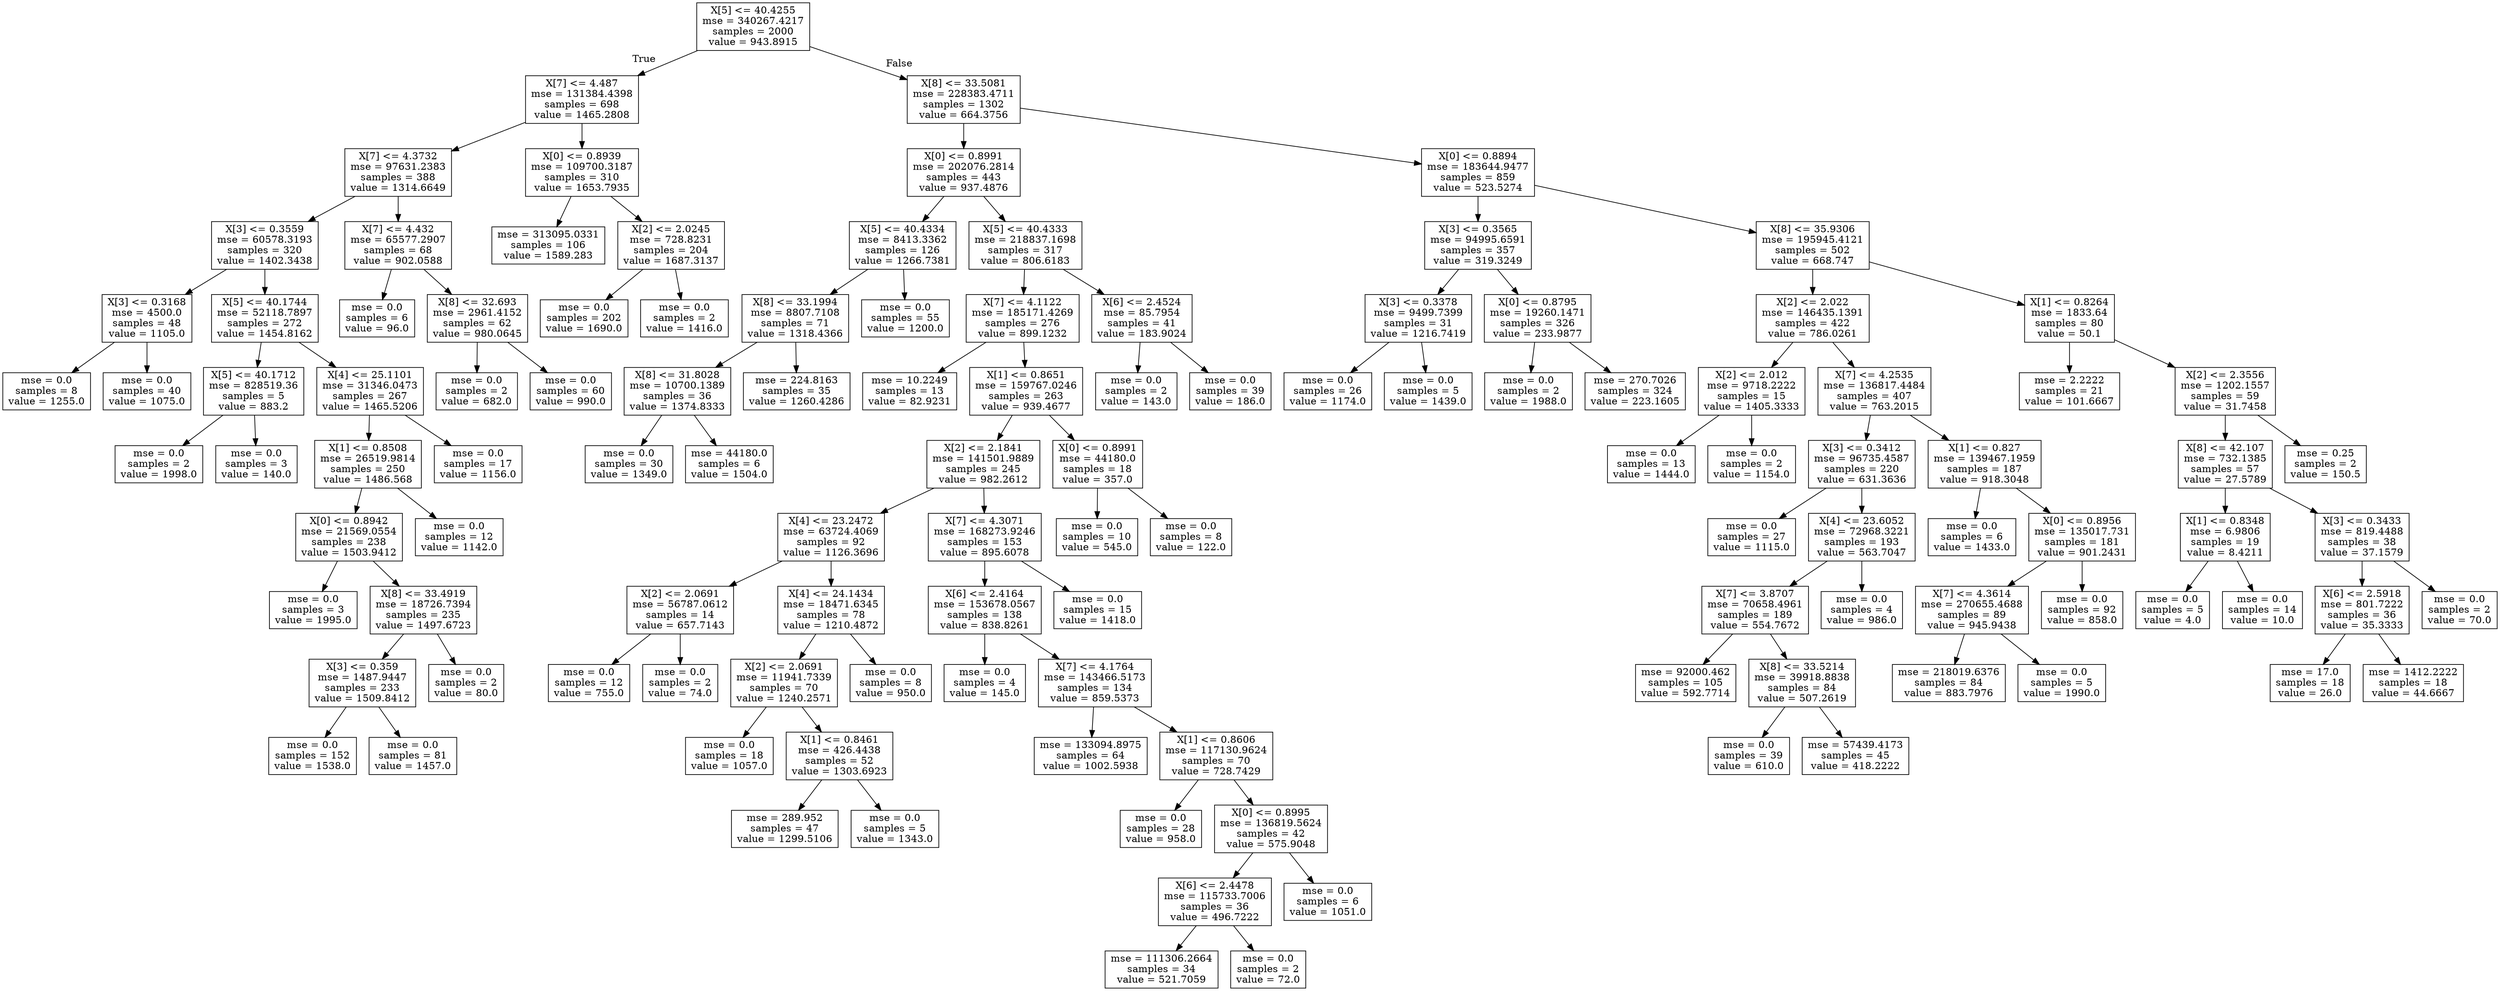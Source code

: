 digraph Tree {
node [shape=box] ;
0 [label="X[5] <= 40.4255\nmse = 340267.4217\nsamples = 2000\nvalue = 943.8915"] ;
1 [label="X[7] <= 4.487\nmse = 131384.4398\nsamples = 698\nvalue = 1465.2808"] ;
0 -> 1 [labeldistance=2.5, labelangle=45, headlabel="True"] ;
2 [label="X[7] <= 4.3732\nmse = 97631.2383\nsamples = 388\nvalue = 1314.6649"] ;
1 -> 2 ;
3 [label="X[3] <= 0.3559\nmse = 60578.3193\nsamples = 320\nvalue = 1402.3438"] ;
2 -> 3 ;
4 [label="X[3] <= 0.3168\nmse = 4500.0\nsamples = 48\nvalue = 1105.0"] ;
3 -> 4 ;
5 [label="mse = 0.0\nsamples = 8\nvalue = 1255.0"] ;
4 -> 5 ;
6 [label="mse = 0.0\nsamples = 40\nvalue = 1075.0"] ;
4 -> 6 ;
7 [label="X[5] <= 40.1744\nmse = 52118.7897\nsamples = 272\nvalue = 1454.8162"] ;
3 -> 7 ;
8 [label="X[5] <= 40.1712\nmse = 828519.36\nsamples = 5\nvalue = 883.2"] ;
7 -> 8 ;
9 [label="mse = 0.0\nsamples = 2\nvalue = 1998.0"] ;
8 -> 9 ;
10 [label="mse = 0.0\nsamples = 3\nvalue = 140.0"] ;
8 -> 10 ;
11 [label="X[4] <= 25.1101\nmse = 31346.0473\nsamples = 267\nvalue = 1465.5206"] ;
7 -> 11 ;
12 [label="X[1] <= 0.8508\nmse = 26519.9814\nsamples = 250\nvalue = 1486.568"] ;
11 -> 12 ;
13 [label="X[0] <= 0.8942\nmse = 21569.0554\nsamples = 238\nvalue = 1503.9412"] ;
12 -> 13 ;
14 [label="mse = 0.0\nsamples = 3\nvalue = 1995.0"] ;
13 -> 14 ;
15 [label="X[8] <= 33.4919\nmse = 18726.7394\nsamples = 235\nvalue = 1497.6723"] ;
13 -> 15 ;
16 [label="X[3] <= 0.359\nmse = 1487.9447\nsamples = 233\nvalue = 1509.8412"] ;
15 -> 16 ;
17 [label="mse = 0.0\nsamples = 152\nvalue = 1538.0"] ;
16 -> 17 ;
18 [label="mse = 0.0\nsamples = 81\nvalue = 1457.0"] ;
16 -> 18 ;
19 [label="mse = 0.0\nsamples = 2\nvalue = 80.0"] ;
15 -> 19 ;
20 [label="mse = 0.0\nsamples = 12\nvalue = 1142.0"] ;
12 -> 20 ;
21 [label="mse = 0.0\nsamples = 17\nvalue = 1156.0"] ;
11 -> 21 ;
22 [label="X[7] <= 4.432\nmse = 65577.2907\nsamples = 68\nvalue = 902.0588"] ;
2 -> 22 ;
23 [label="mse = 0.0\nsamples = 6\nvalue = 96.0"] ;
22 -> 23 ;
24 [label="X[8] <= 32.693\nmse = 2961.4152\nsamples = 62\nvalue = 980.0645"] ;
22 -> 24 ;
25 [label="mse = 0.0\nsamples = 2\nvalue = 682.0"] ;
24 -> 25 ;
26 [label="mse = 0.0\nsamples = 60\nvalue = 990.0"] ;
24 -> 26 ;
27 [label="X[0] <= 0.8939\nmse = 109700.3187\nsamples = 310\nvalue = 1653.7935"] ;
1 -> 27 ;
28 [label="mse = 313095.0331\nsamples = 106\nvalue = 1589.283"] ;
27 -> 28 ;
29 [label="X[2] <= 2.0245\nmse = 728.8231\nsamples = 204\nvalue = 1687.3137"] ;
27 -> 29 ;
30 [label="mse = 0.0\nsamples = 202\nvalue = 1690.0"] ;
29 -> 30 ;
31 [label="mse = 0.0\nsamples = 2\nvalue = 1416.0"] ;
29 -> 31 ;
32 [label="X[8] <= 33.5081\nmse = 228383.4711\nsamples = 1302\nvalue = 664.3756"] ;
0 -> 32 [labeldistance=2.5, labelangle=-45, headlabel="False"] ;
33 [label="X[0] <= 0.8991\nmse = 202076.2814\nsamples = 443\nvalue = 937.4876"] ;
32 -> 33 ;
34 [label="X[5] <= 40.4334\nmse = 8413.3362\nsamples = 126\nvalue = 1266.7381"] ;
33 -> 34 ;
35 [label="X[8] <= 33.1994\nmse = 8807.7108\nsamples = 71\nvalue = 1318.4366"] ;
34 -> 35 ;
36 [label="X[8] <= 31.8028\nmse = 10700.1389\nsamples = 36\nvalue = 1374.8333"] ;
35 -> 36 ;
37 [label="mse = 0.0\nsamples = 30\nvalue = 1349.0"] ;
36 -> 37 ;
38 [label="mse = 44180.0\nsamples = 6\nvalue = 1504.0"] ;
36 -> 38 ;
39 [label="mse = 224.8163\nsamples = 35\nvalue = 1260.4286"] ;
35 -> 39 ;
40 [label="mse = 0.0\nsamples = 55\nvalue = 1200.0"] ;
34 -> 40 ;
41 [label="X[5] <= 40.4333\nmse = 218837.1698\nsamples = 317\nvalue = 806.6183"] ;
33 -> 41 ;
42 [label="X[7] <= 4.1122\nmse = 185171.4269\nsamples = 276\nvalue = 899.1232"] ;
41 -> 42 ;
43 [label="mse = 10.2249\nsamples = 13\nvalue = 82.9231"] ;
42 -> 43 ;
44 [label="X[1] <= 0.8651\nmse = 159767.0246\nsamples = 263\nvalue = 939.4677"] ;
42 -> 44 ;
45 [label="X[2] <= 2.1841\nmse = 141501.9889\nsamples = 245\nvalue = 982.2612"] ;
44 -> 45 ;
46 [label="X[4] <= 23.2472\nmse = 63724.4069\nsamples = 92\nvalue = 1126.3696"] ;
45 -> 46 ;
47 [label="X[2] <= 2.0691\nmse = 56787.0612\nsamples = 14\nvalue = 657.7143"] ;
46 -> 47 ;
48 [label="mse = 0.0\nsamples = 12\nvalue = 755.0"] ;
47 -> 48 ;
49 [label="mse = 0.0\nsamples = 2\nvalue = 74.0"] ;
47 -> 49 ;
50 [label="X[4] <= 24.1434\nmse = 18471.6345\nsamples = 78\nvalue = 1210.4872"] ;
46 -> 50 ;
51 [label="X[2] <= 2.0691\nmse = 11941.7339\nsamples = 70\nvalue = 1240.2571"] ;
50 -> 51 ;
52 [label="mse = 0.0\nsamples = 18\nvalue = 1057.0"] ;
51 -> 52 ;
53 [label="X[1] <= 0.8461\nmse = 426.4438\nsamples = 52\nvalue = 1303.6923"] ;
51 -> 53 ;
54 [label="mse = 289.952\nsamples = 47\nvalue = 1299.5106"] ;
53 -> 54 ;
55 [label="mse = 0.0\nsamples = 5\nvalue = 1343.0"] ;
53 -> 55 ;
56 [label="mse = 0.0\nsamples = 8\nvalue = 950.0"] ;
50 -> 56 ;
57 [label="X[7] <= 4.3071\nmse = 168273.9246\nsamples = 153\nvalue = 895.6078"] ;
45 -> 57 ;
58 [label="X[6] <= 2.4164\nmse = 153678.0567\nsamples = 138\nvalue = 838.8261"] ;
57 -> 58 ;
59 [label="mse = 0.0\nsamples = 4\nvalue = 145.0"] ;
58 -> 59 ;
60 [label="X[7] <= 4.1764\nmse = 143466.5173\nsamples = 134\nvalue = 859.5373"] ;
58 -> 60 ;
61 [label="mse = 133094.8975\nsamples = 64\nvalue = 1002.5938"] ;
60 -> 61 ;
62 [label="X[1] <= 0.8606\nmse = 117130.9624\nsamples = 70\nvalue = 728.7429"] ;
60 -> 62 ;
63 [label="mse = 0.0\nsamples = 28\nvalue = 958.0"] ;
62 -> 63 ;
64 [label="X[0] <= 0.8995\nmse = 136819.5624\nsamples = 42\nvalue = 575.9048"] ;
62 -> 64 ;
65 [label="X[6] <= 2.4478\nmse = 115733.7006\nsamples = 36\nvalue = 496.7222"] ;
64 -> 65 ;
66 [label="mse = 111306.2664\nsamples = 34\nvalue = 521.7059"] ;
65 -> 66 ;
67 [label="mse = 0.0\nsamples = 2\nvalue = 72.0"] ;
65 -> 67 ;
68 [label="mse = 0.0\nsamples = 6\nvalue = 1051.0"] ;
64 -> 68 ;
69 [label="mse = 0.0\nsamples = 15\nvalue = 1418.0"] ;
57 -> 69 ;
70 [label="X[0] <= 0.8991\nmse = 44180.0\nsamples = 18\nvalue = 357.0"] ;
44 -> 70 ;
71 [label="mse = 0.0\nsamples = 10\nvalue = 545.0"] ;
70 -> 71 ;
72 [label="mse = 0.0\nsamples = 8\nvalue = 122.0"] ;
70 -> 72 ;
73 [label="X[6] <= 2.4524\nmse = 85.7954\nsamples = 41\nvalue = 183.9024"] ;
41 -> 73 ;
74 [label="mse = 0.0\nsamples = 2\nvalue = 143.0"] ;
73 -> 74 ;
75 [label="mse = 0.0\nsamples = 39\nvalue = 186.0"] ;
73 -> 75 ;
76 [label="X[0] <= 0.8894\nmse = 183644.9477\nsamples = 859\nvalue = 523.5274"] ;
32 -> 76 ;
77 [label="X[3] <= 0.3565\nmse = 94995.6591\nsamples = 357\nvalue = 319.3249"] ;
76 -> 77 ;
78 [label="X[3] <= 0.3378\nmse = 9499.7399\nsamples = 31\nvalue = 1216.7419"] ;
77 -> 78 ;
79 [label="mse = 0.0\nsamples = 26\nvalue = 1174.0"] ;
78 -> 79 ;
80 [label="mse = 0.0\nsamples = 5\nvalue = 1439.0"] ;
78 -> 80 ;
81 [label="X[0] <= 0.8795\nmse = 19260.1471\nsamples = 326\nvalue = 233.9877"] ;
77 -> 81 ;
82 [label="mse = 0.0\nsamples = 2\nvalue = 1988.0"] ;
81 -> 82 ;
83 [label="mse = 270.7026\nsamples = 324\nvalue = 223.1605"] ;
81 -> 83 ;
84 [label="X[8] <= 35.9306\nmse = 195945.4121\nsamples = 502\nvalue = 668.747"] ;
76 -> 84 ;
85 [label="X[2] <= 2.022\nmse = 146435.1391\nsamples = 422\nvalue = 786.0261"] ;
84 -> 85 ;
86 [label="X[2] <= 2.012\nmse = 9718.2222\nsamples = 15\nvalue = 1405.3333"] ;
85 -> 86 ;
87 [label="mse = 0.0\nsamples = 13\nvalue = 1444.0"] ;
86 -> 87 ;
88 [label="mse = 0.0\nsamples = 2\nvalue = 1154.0"] ;
86 -> 88 ;
89 [label="X[7] <= 4.2535\nmse = 136817.4484\nsamples = 407\nvalue = 763.2015"] ;
85 -> 89 ;
90 [label="X[3] <= 0.3412\nmse = 96735.4587\nsamples = 220\nvalue = 631.3636"] ;
89 -> 90 ;
91 [label="mse = 0.0\nsamples = 27\nvalue = 1115.0"] ;
90 -> 91 ;
92 [label="X[4] <= 23.6052\nmse = 72968.3221\nsamples = 193\nvalue = 563.7047"] ;
90 -> 92 ;
93 [label="X[7] <= 3.8707\nmse = 70658.4961\nsamples = 189\nvalue = 554.7672"] ;
92 -> 93 ;
94 [label="mse = 92000.462\nsamples = 105\nvalue = 592.7714"] ;
93 -> 94 ;
95 [label="X[8] <= 33.5214\nmse = 39918.8838\nsamples = 84\nvalue = 507.2619"] ;
93 -> 95 ;
96 [label="mse = 0.0\nsamples = 39\nvalue = 610.0"] ;
95 -> 96 ;
97 [label="mse = 57439.4173\nsamples = 45\nvalue = 418.2222"] ;
95 -> 97 ;
98 [label="mse = 0.0\nsamples = 4\nvalue = 986.0"] ;
92 -> 98 ;
99 [label="X[1] <= 0.827\nmse = 139467.1959\nsamples = 187\nvalue = 918.3048"] ;
89 -> 99 ;
100 [label="mse = 0.0\nsamples = 6\nvalue = 1433.0"] ;
99 -> 100 ;
101 [label="X[0] <= 0.8956\nmse = 135017.731\nsamples = 181\nvalue = 901.2431"] ;
99 -> 101 ;
102 [label="X[7] <= 4.3614\nmse = 270655.4688\nsamples = 89\nvalue = 945.9438"] ;
101 -> 102 ;
103 [label="mse = 218019.6376\nsamples = 84\nvalue = 883.7976"] ;
102 -> 103 ;
104 [label="mse = 0.0\nsamples = 5\nvalue = 1990.0"] ;
102 -> 104 ;
105 [label="mse = 0.0\nsamples = 92\nvalue = 858.0"] ;
101 -> 105 ;
106 [label="X[1] <= 0.8264\nmse = 1833.64\nsamples = 80\nvalue = 50.1"] ;
84 -> 106 ;
107 [label="mse = 2.2222\nsamples = 21\nvalue = 101.6667"] ;
106 -> 107 ;
108 [label="X[2] <= 2.3556\nmse = 1202.1557\nsamples = 59\nvalue = 31.7458"] ;
106 -> 108 ;
109 [label="X[8] <= 42.107\nmse = 732.1385\nsamples = 57\nvalue = 27.5789"] ;
108 -> 109 ;
110 [label="X[1] <= 0.8348\nmse = 6.9806\nsamples = 19\nvalue = 8.4211"] ;
109 -> 110 ;
111 [label="mse = 0.0\nsamples = 5\nvalue = 4.0"] ;
110 -> 111 ;
112 [label="mse = 0.0\nsamples = 14\nvalue = 10.0"] ;
110 -> 112 ;
113 [label="X[3] <= 0.3433\nmse = 819.4488\nsamples = 38\nvalue = 37.1579"] ;
109 -> 113 ;
114 [label="X[6] <= 2.5918\nmse = 801.7222\nsamples = 36\nvalue = 35.3333"] ;
113 -> 114 ;
115 [label="mse = 17.0\nsamples = 18\nvalue = 26.0"] ;
114 -> 115 ;
116 [label="mse = 1412.2222\nsamples = 18\nvalue = 44.6667"] ;
114 -> 116 ;
117 [label="mse = 0.0\nsamples = 2\nvalue = 70.0"] ;
113 -> 117 ;
118 [label="mse = 0.25\nsamples = 2\nvalue = 150.5"] ;
108 -> 118 ;
}